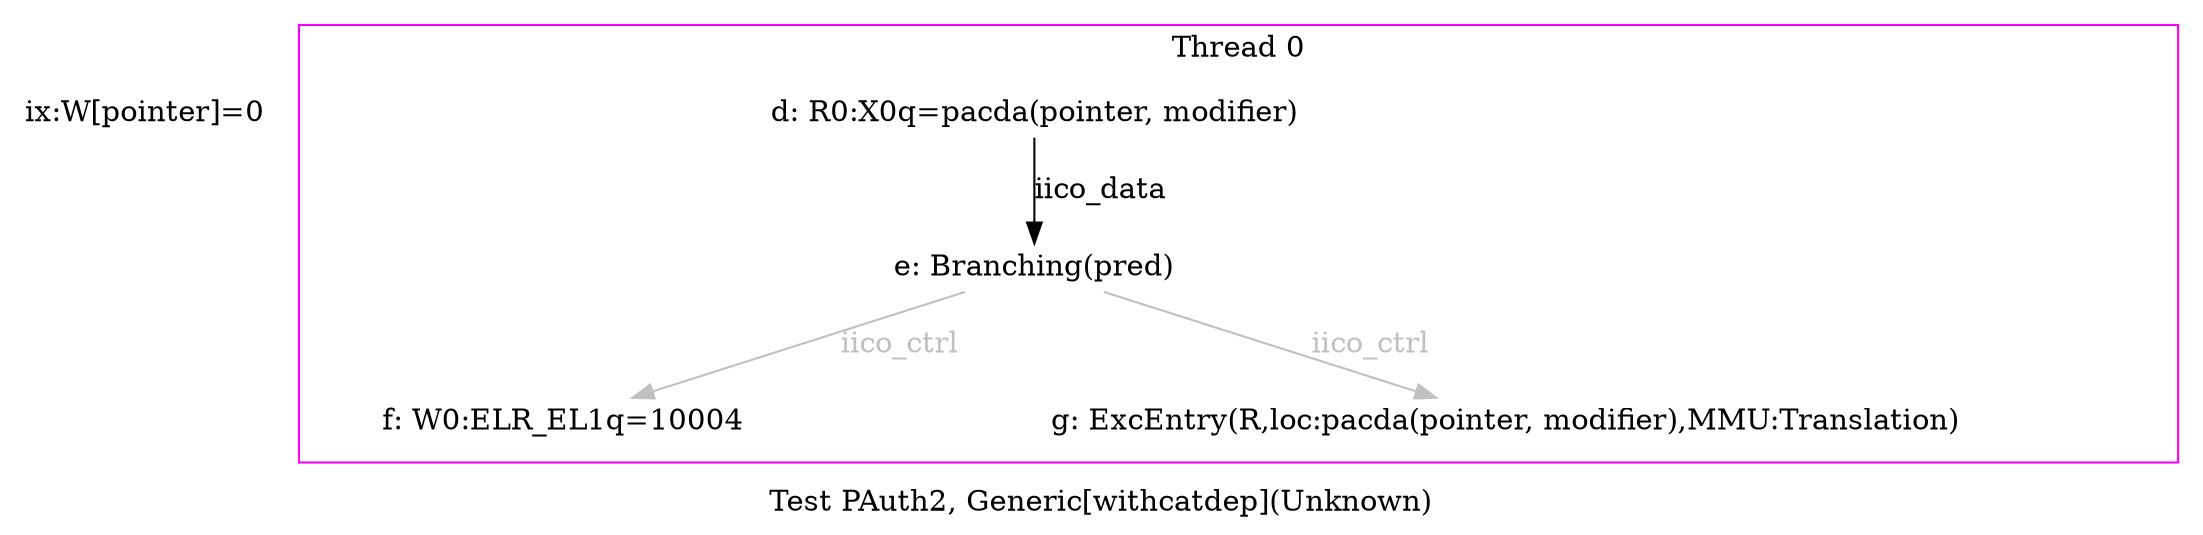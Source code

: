 digraph G {


/* legend */
label="Test PAuth2, Generic[withcatdep](Unknown)";


/* init events */
eiid0 [label="ix:W[pointer]=0", shape="none", fixedsize="false", height="0.194444", width="1.166667"];

/* the unlocked events */
subgraph cluster_proc0 { rank=sink; label = "Thread 0"; color=magenta; shape=box;
eiid3 [label="d: R0:X0q=pacda(pointer, modifier)", shape="none", fixedsize="false", height="0.194444", width="3.888889"];
eiid4 [label="e: Branching(pred)", shape="none", fixedsize="false", height="0.194444", width="2.916667"];
eiid5 [label="f: W0:ELR_EL1q=10004", shape="none", fixedsize="false", height="0.194444", width="3.305556"];
eiid6 [label="g: ExcEntry(R,loc:pacda(pointer, modifier),MMU:Translation)", shape="none", fixedsize="false", height="0.194444", width="8.750000"];
}

/* the intra_causality_data edges */

eiid3 -> eiid4 [label="iico_data", color="black", fontcolor="black"];

/* the intra_causality_control edges */
eiid4 -> eiid5 [label="iico_ctrl", color="grey", fontcolor="grey"];
eiid4 -> eiid6 [label="iico_ctrl", color="grey", fontcolor="grey"];

/* the poi edges */
/* the rfmap edges */


}
